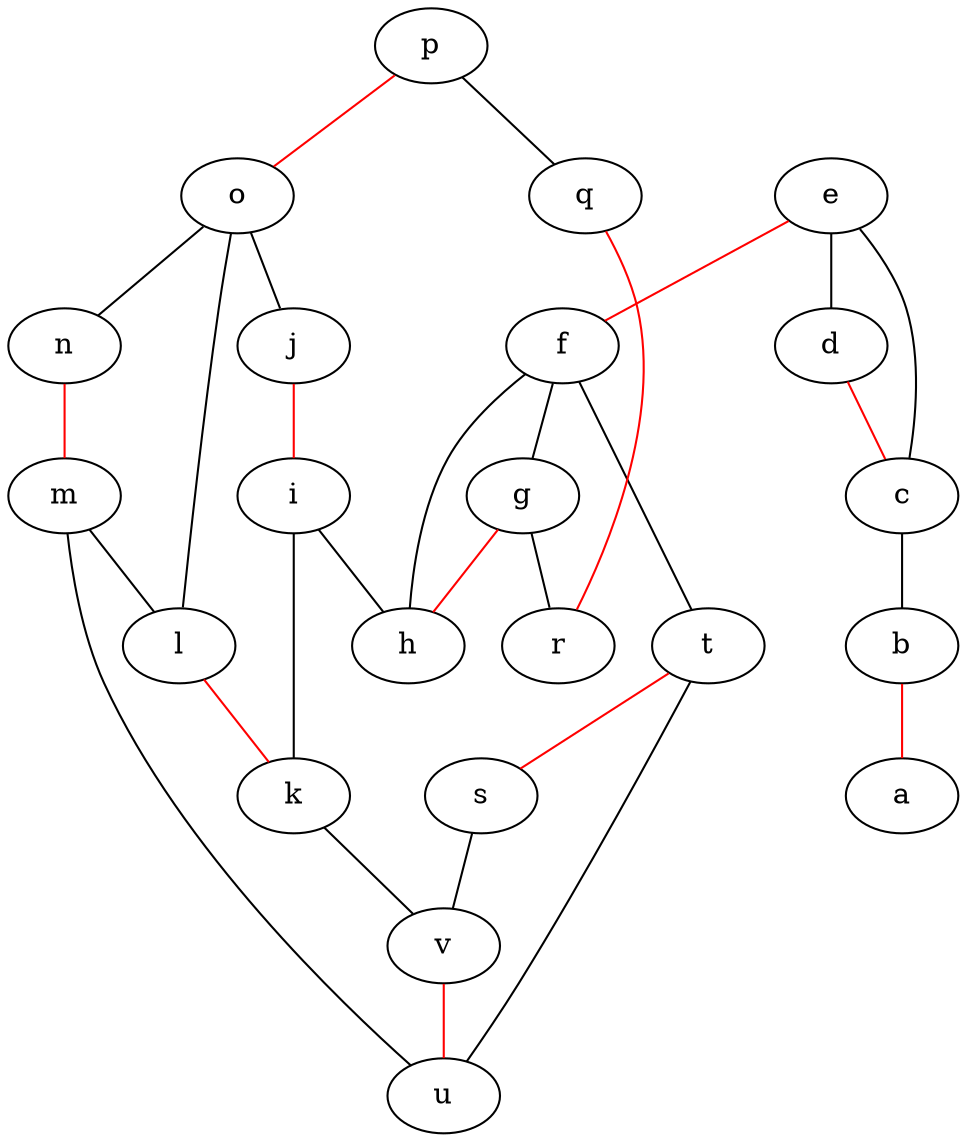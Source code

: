 Graph G {
f,g,m,s,e,o,u,i,r,p,k,d,q,v,c,l,n,j,a,b,h,t
t -- s  [color="red"]
v -- u  [color="red"]
j -- i  [color="red"]
q -- r  [color="red"]
b -- a  [color="red"]
p -- o  [color="red"]
n -- m  [color="red"]
l -- k  [color="red"]
g -- h  [color="red"]
e -- f  [color="red"]
d -- c  [color="red"]
f -- g  [color="black"]
f -- h  [color="black"]
f -- t  [color="black"]
g -- r  [color="black"]
m -- l  [color="black"]
m -- u  [color="black"]
s -- v  [color="black"]
e -- c  [color="black"]
e -- d  [color="black"]
o -- l  [color="black"]
o -- n  [color="black"]
o -- j  [color="black"]
u -- t  [color="black"]
i -- k  [color="black"]
i -- h  [color="black"]
p -- q  [color="black"]
k -- v  [color="black"]
c -- b  [color="black"]
}
